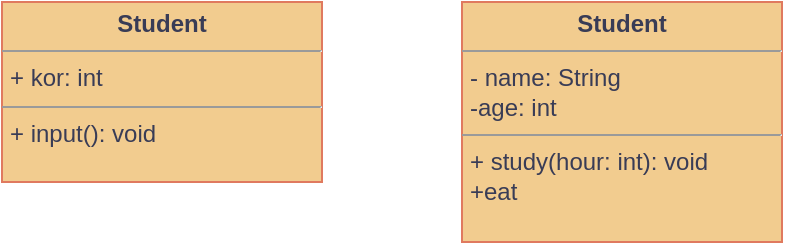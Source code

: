 <mxfile version="22.1.22" type="embed">
  <diagram id="23iRSUPoRavnBvh4doch" name="Page-1">
    <mxGraphModel dx="655" dy="309" grid="1" gridSize="10" guides="1" tooltips="1" connect="1" arrows="1" fold="1" page="1" pageScale="1" pageWidth="827" pageHeight="1169" math="0" shadow="0">
      <root>
        <mxCell id="0" />
        <mxCell id="1" parent="0" />
        <mxCell id="6" value="&lt;p style=&quot;margin:0px;margin-top:4px;text-align:center;&quot;&gt;&lt;b&gt;Student&lt;/b&gt;&lt;/p&gt;&lt;hr size=&quot;1&quot;&gt;&lt;p style=&quot;margin:0px;margin-left:4px;&quot;&gt;+ kor: int&lt;/p&gt;&lt;hr size=&quot;1&quot;&gt;&lt;p style=&quot;margin:0px;margin-left:4px;&quot;&gt;+ input(): void&lt;/p&gt;" style="verticalAlign=top;align=left;overflow=fill;fontSize=12;fontFamily=Helvetica;html=1;whiteSpace=wrap;strokeColor=#E07A5F;fontColor=#393C56;fillColor=#F2CC8F;labelBackgroundColor=none;" parent="1" vertex="1">
          <mxGeometry x="70" y="110" width="160" height="90" as="geometry" />
        </mxCell>
        <mxCell id="7" value="&lt;p style=&quot;margin:0px;margin-top:4px;text-align:center;&quot;&gt;&lt;b&gt;Student&lt;/b&gt;&lt;/p&gt;&lt;hr size=&quot;1&quot;&gt;&lt;p style=&quot;margin:0px;margin-left:4px;&quot;&gt;- name: String&lt;/p&gt;&lt;p style=&quot;margin:0px;margin-left:4px;&quot;&gt;-age: int&lt;/p&gt;&lt;hr size=&quot;1&quot;&gt;&lt;p style=&quot;margin:0px;margin-left:4px;&quot;&gt;+ study(hour: int): void&lt;/p&gt;&lt;p style=&quot;margin:0px;margin-left:4px;&quot;&gt;+eat&lt;/p&gt;" style="verticalAlign=top;align=left;overflow=fill;fontSize=12;fontFamily=Helvetica;html=1;whiteSpace=wrap;strokeColor=#E07A5F;fontColor=#393C56;fillColor=#F2CC8F;" vertex="1" parent="1">
          <mxGeometry x="300" y="110" width="160" height="120" as="geometry" />
        </mxCell>
      </root>
    </mxGraphModel>
  </diagram>
</mxfile>
